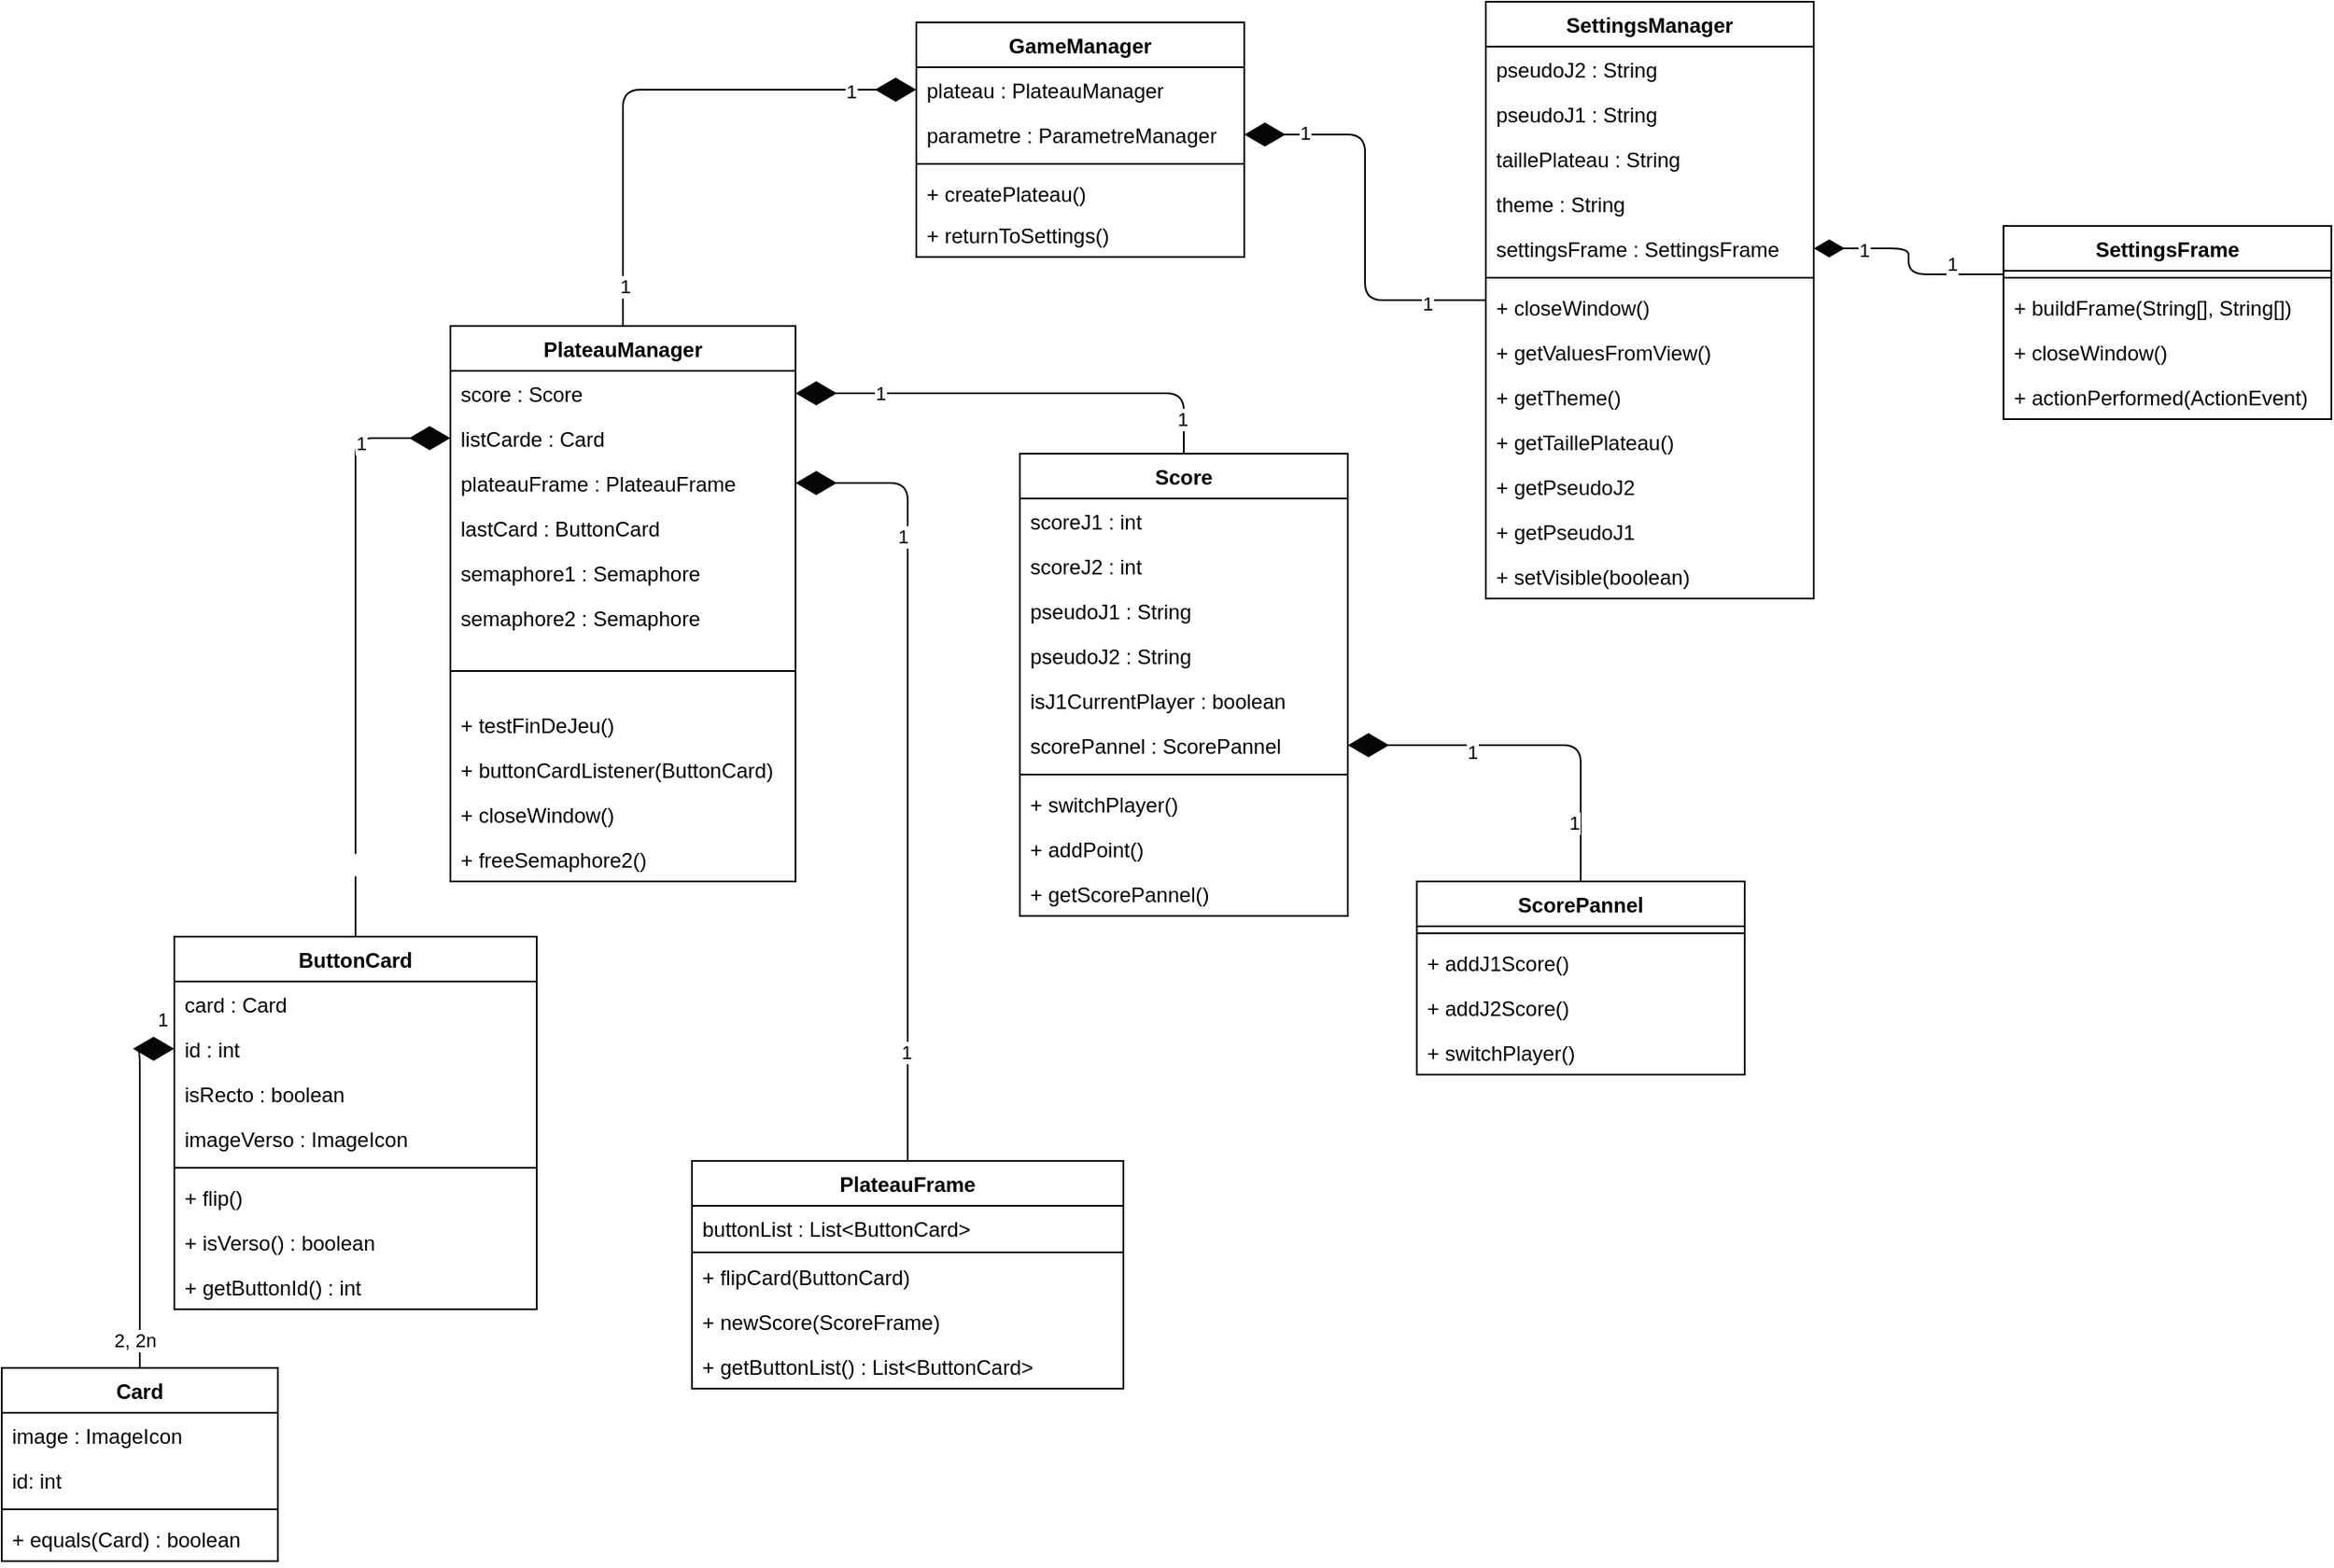 <mxfile>
    <diagram id="mufgjWaPS5o55hCOa_Um" name="Page-1">
        <mxGraphModel dx="1333" dy="227" grid="1" gridSize="10" guides="1" tooltips="1" connect="1" arrows="1" fold="1" page="1" pageScale="1" pageWidth="850" pageHeight="1100" math="0" shadow="0">
            <root>
                <mxCell id="0"/>
                <mxCell id="1" parent="0"/>
                <mxCell id="33" style="edgeStyle=orthogonalEdgeStyle;html=1;endArrow=diamondThin;endFill=1;endSize=21;startSize=11;jumpSize=7;strokeWidth=1;targetPerimeterSpacing=0;sourcePerimeterSpacing=0;strokeColor=#050505;exitX=0.5;exitY=0;exitDx=0;exitDy=0;" parent="1" source="3" target="32" edge="1">
                    <mxGeometry relative="1" as="geometry"/>
                </mxCell>
                <mxCell id="35" value="1" style="edgeLabel;html=1;align=center;verticalAlign=middle;resizable=0;points=[];" parent="33" vertex="1" connectable="0">
                    <mxGeometry x="0.883" y="1" relative="1" as="geometry">
                        <mxPoint x="5" y="-16" as="offset"/>
                    </mxGeometry>
                </mxCell>
                <mxCell id="36" value="2, 2n" style="edgeLabel;html=1;align=center;verticalAlign=middle;resizable=0;points=[];" parent="33" vertex="1" connectable="0">
                    <mxGeometry x="-0.909" relative="1" as="geometry">
                        <mxPoint x="-3" y="-7" as="offset"/>
                    </mxGeometry>
                </mxCell>
                <mxCell id="3" value="Card" style="swimlane;fontStyle=1;align=center;verticalAlign=top;childLayout=stackLayout;horizontal=1;startSize=26;horizontalStack=0;resizeParent=1;resizeParentMax=0;resizeLast=0;collapsible=1;marginBottom=0;" parent="1" vertex="1">
                    <mxGeometry x="-800" y="850" width="160" height="112" as="geometry"/>
                </mxCell>
                <mxCell id="4" value="image : ImageIcon " style="text;strokeColor=none;fillColor=none;align=left;verticalAlign=top;spacingLeft=4;spacingRight=4;overflow=hidden;rotatable=0;points=[[0,0.5],[1,0.5]];portConstraint=eastwest;" parent="3" vertex="1">
                    <mxGeometry y="26" width="160" height="26" as="geometry"/>
                </mxCell>
                <mxCell id="30" value="id: int " style="text;strokeColor=none;fillColor=none;align=left;verticalAlign=top;spacingLeft=4;spacingRight=4;overflow=hidden;rotatable=0;points=[[0,0.5],[1,0.5]];portConstraint=eastwest;" parent="3" vertex="1">
                    <mxGeometry y="52" width="160" height="26" as="geometry"/>
                </mxCell>
                <mxCell id="5" value="" style="line;strokeWidth=1;fillColor=none;align=left;verticalAlign=middle;spacingTop=-1;spacingLeft=3;spacingRight=3;rotatable=0;labelPosition=right;points=[];portConstraint=eastwest;strokeColor=inherit;" parent="3" vertex="1">
                    <mxGeometry y="78" width="160" height="8" as="geometry"/>
                </mxCell>
                <mxCell id="6" value="+ equals(Card) : boolean" style="text;strokeColor=none;fillColor=none;align=left;verticalAlign=top;spacingLeft=4;spacingRight=4;overflow=hidden;rotatable=0;points=[[0,0.5],[1,0.5]];portConstraint=eastwest;" parent="3" vertex="1">
                    <mxGeometry y="86" width="160" height="26" as="geometry"/>
                </mxCell>
                <mxCell id="73" style="edgeStyle=orthogonalEdgeStyle;html=1;entryX=0;entryY=0.5;entryDx=0;entryDy=0;strokeColor=#050505;endArrow=diamondThin;endFill=1;endSize=21;" parent="1" source="19" target="44" edge="1">
                    <mxGeometry relative="1" as="geometry"/>
                </mxCell>
                <mxCell id="74" value="1" style="edgeLabel;html=1;align=center;verticalAlign=middle;resizable=0;points=[];" parent="73" connectable="0" vertex="1">
                    <mxGeometry x="0.695" y="-3" relative="1" as="geometry">
                        <mxPoint as="offset"/>
                    </mxGeometry>
                </mxCell>
                <mxCell id="159" value="2,2n" style="edgeLabel;html=1;align=center;verticalAlign=middle;resizable=0;points=[];fontColor=#FFFFFF;" parent="73" vertex="1" connectable="0">
                    <mxGeometry x="-0.756" y="-1" relative="1" as="geometry">
                        <mxPoint as="offset"/>
                    </mxGeometry>
                </mxCell>
                <mxCell id="19" value="ButtonCard" style="swimlane;fontStyle=1;align=center;verticalAlign=top;childLayout=stackLayout;horizontal=1;startSize=26;horizontalStack=0;resizeParent=1;resizeParentMax=0;resizeLast=0;collapsible=1;marginBottom=0;" parent="1" vertex="1">
                    <mxGeometry x="-700" y="600" width="210" height="216" as="geometry">
                        <mxRectangle x="260" y="516" width="120" height="30" as="alternateBounds"/>
                    </mxGeometry>
                </mxCell>
                <mxCell id="20" value="card : Card" style="text;strokeColor=none;fillColor=none;align=left;verticalAlign=top;spacingLeft=4;spacingRight=4;overflow=hidden;rotatable=0;points=[[0,0.5],[1,0.5]];portConstraint=eastwest;" parent="19" vertex="1">
                    <mxGeometry y="26" width="210" height="26" as="geometry"/>
                </mxCell>
                <mxCell id="32" value="id : int" style="text;strokeColor=none;fillColor=none;align=left;verticalAlign=top;spacingLeft=4;spacingRight=4;overflow=hidden;rotatable=0;points=[[0,0.5],[1,0.5]];portConstraint=eastwest;" parent="19" vertex="1">
                    <mxGeometry y="52" width="210" height="26" as="geometry"/>
                </mxCell>
                <mxCell id="38" value="isRecto : boolean" style="text;strokeColor=none;fillColor=none;align=left;verticalAlign=top;spacingLeft=4;spacingRight=4;overflow=hidden;rotatable=0;points=[[0,0.5],[1,0.5]];portConstraint=eastwest;" parent="19" vertex="1">
                    <mxGeometry y="78" width="210" height="26" as="geometry"/>
                </mxCell>
                <mxCell id="39" value="imageVerso : ImageIcon" style="text;strokeColor=none;fillColor=none;align=left;verticalAlign=top;spacingLeft=4;spacingRight=4;overflow=hidden;rotatable=0;points=[[0,0.5],[1,0.5]];portConstraint=eastwest;" parent="19" vertex="1">
                    <mxGeometry y="104" width="210" height="26" as="geometry"/>
                </mxCell>
                <mxCell id="21" value="" style="line;strokeWidth=1;fillColor=none;align=left;verticalAlign=middle;spacingTop=-1;spacingLeft=3;spacingRight=3;rotatable=0;labelPosition=right;points=[];portConstraint=eastwest;strokeColor=inherit;" parent="19" vertex="1">
                    <mxGeometry y="130" width="210" height="8" as="geometry"/>
                </mxCell>
                <mxCell id="22" value="+ flip()" style="text;strokeColor=none;fillColor=none;align=left;verticalAlign=top;spacingLeft=4;spacingRight=4;overflow=hidden;rotatable=0;points=[[0,0.5],[1,0.5]];portConstraint=eastwest;" parent="19" vertex="1">
                    <mxGeometry y="138" width="210" height="26" as="geometry"/>
                </mxCell>
                <mxCell id="37" value="+ isVerso() : boolean" style="text;strokeColor=none;fillColor=none;align=left;verticalAlign=top;spacingLeft=4;spacingRight=4;overflow=hidden;rotatable=0;points=[[0,0.5],[1,0.5]];portConstraint=eastwest;" parent="19" vertex="1">
                    <mxGeometry y="164" width="210" height="26" as="geometry"/>
                </mxCell>
                <mxCell id="40" value="+ getButtonId() : int" style="text;strokeColor=none;fillColor=none;align=left;verticalAlign=top;spacingLeft=4;spacingRight=4;overflow=hidden;rotatable=0;points=[[0,0.5],[1,0.5]];portConstraint=eastwest;" parent="19" vertex="1">
                    <mxGeometry y="190" width="210" height="26" as="geometry"/>
                </mxCell>
                <mxCell id="83" style="edgeStyle=orthogonalEdgeStyle;html=1;entryX=0;entryY=0.5;entryDx=0;entryDy=0;strokeColor=#050505;endArrow=diamondThin;endFill=1;endSize=21;" parent="1" source="41" target="76" edge="1">
                    <mxGeometry relative="1" as="geometry"/>
                </mxCell>
                <mxCell id="84" value="1" style="edgeLabel;html=1;align=center;verticalAlign=middle;resizable=0;points=[];" parent="83" connectable="0" vertex="1">
                    <mxGeometry x="-0.846" y="-1" relative="1" as="geometry">
                        <mxPoint as="offset"/>
                    </mxGeometry>
                </mxCell>
                <mxCell id="85" value="1" style="edgeLabel;html=1;align=center;verticalAlign=middle;resizable=0;points=[];" parent="83" connectable="0" vertex="1">
                    <mxGeometry x="0.753" y="-1" relative="1" as="geometry">
                        <mxPoint as="offset"/>
                    </mxGeometry>
                </mxCell>
                <mxCell id="41" value="PlateauManager" style="swimlane;fontStyle=1;align=center;verticalAlign=top;childLayout=stackLayout;horizontal=1;startSize=26;horizontalStack=0;resizeParent=1;resizeParentMax=0;resizeLast=0;collapsible=1;marginBottom=0;" parent="1" vertex="1">
                    <mxGeometry x="-540" y="246" width="200" height="322" as="geometry">
                        <mxRectangle x="260" y="516" width="120" height="30" as="alternateBounds"/>
                    </mxGeometry>
                </mxCell>
                <mxCell id="43" value="score : Score" style="text;strokeColor=none;fillColor=none;align=left;verticalAlign=top;spacingLeft=4;spacingRight=4;overflow=hidden;rotatable=0;points=[[0,0.5],[1,0.5]];portConstraint=eastwest;" parent="41" vertex="1">
                    <mxGeometry y="26" width="200" height="26" as="geometry"/>
                </mxCell>
                <mxCell id="44" value="listCarde : Card" style="text;strokeColor=none;fillColor=none;align=left;verticalAlign=top;spacingLeft=4;spacingRight=4;overflow=hidden;rotatable=0;points=[[0,0.5],[1,0.5]];portConstraint=eastwest;" parent="41" vertex="1">
                    <mxGeometry y="52" width="200" height="26" as="geometry"/>
                </mxCell>
                <mxCell id="119" value="plateauFrame : PlateauFrame" style="text;strokeColor=none;fillColor=none;align=left;verticalAlign=top;spacingLeft=4;spacingRight=4;overflow=hidden;rotatable=0;points=[[0,0.5],[1,0.5]];portConstraint=eastwest;" parent="41" vertex="1">
                    <mxGeometry y="78" width="200" height="26" as="geometry"/>
                </mxCell>
                <mxCell id="164" value="lastCard : ButtonCard" style="text;strokeColor=none;fillColor=none;align=left;verticalAlign=top;spacingLeft=4;spacingRight=4;overflow=hidden;rotatable=0;points=[[0,0.5],[1,0.5]];portConstraint=eastwest;" parent="41" vertex="1">
                    <mxGeometry y="104" width="200" height="26" as="geometry"/>
                </mxCell>
                <mxCell id="165" value="semaphore1 : Semaphore" style="text;strokeColor=none;fillColor=none;align=left;verticalAlign=top;spacingLeft=4;spacingRight=4;overflow=hidden;rotatable=0;points=[[0,0.5],[1,0.5]];portConstraint=eastwest;" parent="41" vertex="1">
                    <mxGeometry y="130" width="200" height="26" as="geometry"/>
                </mxCell>
                <mxCell id="167" value="semaphore2 : Semaphore" style="text;strokeColor=none;fillColor=none;align=left;verticalAlign=top;spacingLeft=4;spacingRight=4;overflow=hidden;rotatable=0;points=[[0,0.5],[1,0.5]];portConstraint=eastwest;" parent="41" vertex="1">
                    <mxGeometry y="156" width="200" height="26" as="geometry"/>
                </mxCell>
                <mxCell id="46" value="" style="line;strokeWidth=1;fillColor=none;align=left;verticalAlign=middle;spacingTop=-1;spacingLeft=3;spacingRight=3;rotatable=0;labelPosition=right;points=[];portConstraint=eastwest;strokeColor=inherit;" parent="41" vertex="1">
                    <mxGeometry y="182" width="200" height="36" as="geometry"/>
                </mxCell>
                <mxCell id="47" value="+ testFinDeJeu() " style="text;strokeColor=none;fillColor=none;align=left;verticalAlign=top;spacingLeft=4;spacingRight=4;overflow=hidden;rotatable=0;points=[[0,0.5],[1,0.5]];portConstraint=eastwest;" parent="41" vertex="1">
                    <mxGeometry y="218" width="200" height="26" as="geometry"/>
                </mxCell>
                <mxCell id="48" value="+ buttonCardListener(ButtonCard) " style="text;strokeColor=none;fillColor=none;align=left;verticalAlign=top;spacingLeft=4;spacingRight=4;overflow=hidden;rotatable=0;points=[[0,0.5],[1,0.5]];portConstraint=eastwest;" parent="41" vertex="1">
                    <mxGeometry y="244" width="200" height="26" as="geometry"/>
                </mxCell>
                <mxCell id="127" value="+ closeWindow()" style="text;strokeColor=none;fillColor=none;align=left;verticalAlign=top;spacingLeft=4;spacingRight=4;overflow=hidden;rotatable=0;points=[[0,0.5],[1,0.5]];portConstraint=eastwest;" parent="41" vertex="1">
                    <mxGeometry y="270" width="200" height="26" as="geometry"/>
                </mxCell>
                <mxCell id="163" value="+ freeSemaphore2() " style="text;strokeColor=none;fillColor=none;align=left;verticalAlign=top;spacingLeft=4;spacingRight=4;overflow=hidden;rotatable=0;points=[[0,0.5],[1,0.5]];portConstraint=eastwest;fontStyle=0" parent="41" vertex="1">
                    <mxGeometry y="296" width="200" height="26" as="geometry"/>
                </mxCell>
                <mxCell id="67" style="edgeStyle=orthogonalEdgeStyle;html=1;strokeColor=#050505;endArrow=diamondThin;endFill=1;entryX=1;entryY=0.5;entryDx=0;entryDy=0;endSize=21;" parent="1" source="50" target="43" edge="1">
                    <mxGeometry relative="1" as="geometry"/>
                </mxCell>
                <mxCell id="68" value="1" style="edgeLabel;html=1;align=center;verticalAlign=middle;resizable=0;points=[];" parent="67" connectable="0" vertex="1">
                    <mxGeometry x="0.627" relative="1" as="geometry">
                        <mxPoint as="offset"/>
                    </mxGeometry>
                </mxCell>
                <mxCell id="69" value="1" style="edgeLabel;html=1;align=center;verticalAlign=middle;resizable=0;points=[];" parent="67" connectable="0" vertex="1">
                    <mxGeometry x="-0.846" y="1" relative="1" as="geometry">
                        <mxPoint as="offset"/>
                    </mxGeometry>
                </mxCell>
                <mxCell id="50" value="Score" style="swimlane;fontStyle=1;align=center;verticalAlign=top;childLayout=stackLayout;horizontal=1;startSize=26;horizontalStack=0;resizeParent=1;resizeParentMax=0;resizeLast=0;collapsible=1;marginBottom=0;" parent="1" vertex="1">
                    <mxGeometry x="-210" y="320" width="190" height="268" as="geometry">
                        <mxRectangle x="260" y="516" width="120" height="30" as="alternateBounds"/>
                    </mxGeometry>
                </mxCell>
                <mxCell id="51" value="scoreJ1 : int" style="text;strokeColor=none;fillColor=none;align=left;verticalAlign=top;spacingLeft=4;spacingRight=4;overflow=hidden;rotatable=0;points=[[0,0.5],[1,0.5]];portConstraint=eastwest;" parent="50" vertex="1">
                    <mxGeometry y="26" width="190" height="26" as="geometry"/>
                </mxCell>
                <mxCell id="52" value="scoreJ2 : int" style="text;strokeColor=none;fillColor=none;align=left;verticalAlign=top;spacingLeft=4;spacingRight=4;overflow=hidden;rotatable=0;points=[[0,0.5],[1,0.5]];portConstraint=eastwest;" parent="50" vertex="1">
                    <mxGeometry y="52" width="190" height="26" as="geometry"/>
                </mxCell>
                <mxCell id="53" value="pseudoJ1 : String" style="text;strokeColor=none;fillColor=none;align=left;verticalAlign=top;spacingLeft=4;spacingRight=4;overflow=hidden;rotatable=0;points=[[0,0.5],[1,0.5]];portConstraint=eastwest;" parent="50" vertex="1">
                    <mxGeometry y="78" width="190" height="26" as="geometry"/>
                </mxCell>
                <mxCell id="57" value="pseudoJ2 : String" style="text;strokeColor=none;fillColor=none;align=left;verticalAlign=top;spacingLeft=4;spacingRight=4;overflow=hidden;rotatable=0;points=[[0,0.5],[1,0.5]];portConstraint=eastwest;" parent="50" vertex="1">
                    <mxGeometry y="104" width="190" height="26" as="geometry"/>
                </mxCell>
                <mxCell id="58" value="isJ1CurrentPlayer : boolean" style="text;strokeColor=none;fillColor=none;align=left;verticalAlign=top;spacingLeft=4;spacingRight=4;overflow=hidden;rotatable=0;points=[[0,0.5],[1,0.5]];portConstraint=eastwest;" parent="50" vertex="1">
                    <mxGeometry y="130" width="190" height="26" as="geometry"/>
                </mxCell>
                <mxCell id="142" value="scorePannel : ScorePannel" style="text;strokeColor=none;fillColor=none;align=left;verticalAlign=top;spacingLeft=4;spacingRight=4;overflow=hidden;rotatable=0;points=[[0,0.5],[1,0.5]];portConstraint=eastwest;fontStyle=0" parent="50" vertex="1">
                    <mxGeometry y="156" width="190" height="26" as="geometry"/>
                </mxCell>
                <mxCell id="54" value="" style="line;strokeWidth=1;fillColor=none;align=left;verticalAlign=middle;spacingTop=-1;spacingLeft=3;spacingRight=3;rotatable=0;labelPosition=right;points=[];portConstraint=eastwest;strokeColor=inherit;" parent="50" vertex="1">
                    <mxGeometry y="182" width="190" height="8" as="geometry"/>
                </mxCell>
                <mxCell id="55" value="+ switchPlayer() " style="text;strokeColor=none;fillColor=none;align=left;verticalAlign=top;spacingLeft=4;spacingRight=4;overflow=hidden;rotatable=0;points=[[0,0.5],[1,0.5]];portConstraint=eastwest;" parent="50" vertex="1">
                    <mxGeometry y="190" width="190" height="26" as="geometry"/>
                </mxCell>
                <mxCell id="145" value="+ addPoint()" style="text;strokeColor=none;fillColor=none;align=left;verticalAlign=top;spacingLeft=4;spacingRight=4;overflow=hidden;rotatable=0;points=[[0,0.5],[1,0.5]];portConstraint=eastwest;" parent="50" vertex="1">
                    <mxGeometry y="216" width="190" height="26" as="geometry"/>
                </mxCell>
                <mxCell id="146" value="+ getScorePannel()" style="text;strokeColor=none;fillColor=none;align=left;verticalAlign=top;spacingLeft=4;spacingRight=4;overflow=hidden;rotatable=0;points=[[0,0.5],[1,0.5]];portConstraint=eastwest;" parent="50" vertex="1">
                    <mxGeometry y="242" width="190" height="26" as="geometry"/>
                </mxCell>
                <mxCell id="75" value="GameManager" style="swimlane;fontStyle=1;align=center;verticalAlign=top;childLayout=stackLayout;horizontal=1;startSize=26;horizontalStack=0;resizeParent=1;resizeParentMax=0;resizeLast=0;collapsible=1;marginBottom=0;" parent="1" vertex="1">
                    <mxGeometry x="-270" y="70" width="190" height="136" as="geometry">
                        <mxRectangle x="260" y="516" width="120" height="30" as="alternateBounds"/>
                    </mxGeometry>
                </mxCell>
                <mxCell id="76" value="plateau : PlateauManager" style="text;strokeColor=none;fillColor=none;align=left;verticalAlign=top;spacingLeft=4;spacingRight=4;overflow=hidden;rotatable=0;points=[[0,0.5],[1,0.5]];portConstraint=eastwest;" parent="75" vertex="1">
                    <mxGeometry y="26" width="190" height="26" as="geometry"/>
                </mxCell>
                <mxCell id="77" value="parametre : ParametreManager" style="text;strokeColor=none;fillColor=none;align=left;verticalAlign=top;spacingLeft=4;spacingRight=4;overflow=hidden;rotatable=0;points=[[0,0.5],[1,0.5]];portConstraint=eastwest;" parent="75" vertex="1">
                    <mxGeometry y="52" width="190" height="26" as="geometry"/>
                </mxCell>
                <mxCell id="81" value="" style="line;strokeWidth=1;fillColor=none;align=left;verticalAlign=middle;spacingTop=-1;spacingLeft=3;spacingRight=3;rotatable=0;labelPosition=right;points=[];portConstraint=eastwest;strokeColor=inherit;" parent="75" vertex="1">
                    <mxGeometry y="78" width="190" height="8" as="geometry"/>
                </mxCell>
                <mxCell id="82" value="+ createPlateau() " style="text;strokeColor=none;fillColor=none;align=left;verticalAlign=top;spacingLeft=4;spacingRight=4;overflow=hidden;rotatable=0;points=[[0,0.5],[1,0.5]];portConstraint=eastwest;" parent="75" vertex="1">
                    <mxGeometry y="86" width="190" height="24" as="geometry"/>
                </mxCell>
                <mxCell id="160" value="+ returnToSettings()" style="text;strokeColor=none;fillColor=none;align=left;verticalAlign=top;spacingLeft=4;spacingRight=4;overflow=hidden;rotatable=0;points=[[0,0.5],[1,0.5]];portConstraint=eastwest;" parent="75" vertex="1">
                    <mxGeometry y="110" width="190" height="26" as="geometry"/>
                </mxCell>
                <mxCell id="94" style="edgeStyle=orthogonalEdgeStyle;html=1;entryX=1;entryY=0.5;entryDx=0;entryDy=0;strokeColor=#050505;endArrow=diamondThin;endFill=1;endSize=21;" parent="1" source="86" target="77" edge="1">
                    <mxGeometry relative="1" as="geometry"/>
                </mxCell>
                <mxCell id="95" value="1" style="edgeLabel;html=1;align=center;verticalAlign=middle;resizable=0;points=[];" parent="94" connectable="0" vertex="1">
                    <mxGeometry x="0.709" y="-1" relative="1" as="geometry">
                        <mxPoint as="offset"/>
                    </mxGeometry>
                </mxCell>
                <mxCell id="96" value="1" style="edgeLabel;html=1;align=center;verticalAlign=middle;resizable=0;points=[];" parent="94" connectable="0" vertex="1">
                    <mxGeometry x="-0.709" y="2" relative="1" as="geometry">
                        <mxPoint as="offset"/>
                    </mxGeometry>
                </mxCell>
                <mxCell id="86" value="SettingsManager" style="swimlane;fontStyle=1;align=center;verticalAlign=top;childLayout=stackLayout;horizontal=1;startSize=26;horizontalStack=0;resizeParent=1;resizeParentMax=0;resizeLast=0;collapsible=1;marginBottom=0;" parent="1" vertex="1">
                    <mxGeometry x="60" y="58" width="190" height="346" as="geometry">
                        <mxRectangle x="260" y="516" width="120" height="30" as="alternateBounds"/>
                    </mxGeometry>
                </mxCell>
                <mxCell id="90" value="pseudoJ2 : String" style="text;strokeColor=none;fillColor=none;align=left;verticalAlign=top;spacingLeft=4;spacingRight=4;overflow=hidden;rotatable=0;points=[[0,0.5],[1,0.5]];portConstraint=eastwest;" parent="86" vertex="1">
                    <mxGeometry y="26" width="190" height="26" as="geometry"/>
                </mxCell>
                <mxCell id="91" value="pseudoJ1 : String" style="text;strokeColor=none;fillColor=none;align=left;verticalAlign=top;spacingLeft=4;spacingRight=4;overflow=hidden;rotatable=0;points=[[0,0.5],[1,0.5]];portConstraint=eastwest;" parent="86" vertex="1">
                    <mxGeometry y="52" width="190" height="26" as="geometry"/>
                </mxCell>
                <mxCell id="98" value="taillePlateau : String" style="text;strokeColor=none;fillColor=none;align=left;verticalAlign=top;spacingLeft=4;spacingRight=4;overflow=hidden;rotatable=0;points=[[0,0.5],[1,0.5]];portConstraint=eastwest;" parent="86" vertex="1">
                    <mxGeometry y="78" width="190" height="26" as="geometry"/>
                </mxCell>
                <mxCell id="97" value="theme : String" style="text;strokeColor=none;fillColor=none;align=left;verticalAlign=top;spacingLeft=4;spacingRight=4;overflow=hidden;rotatable=0;points=[[0,0.5],[1,0.5]];portConstraint=eastwest;" parent="86" vertex="1">
                    <mxGeometry y="104" width="190" height="26" as="geometry"/>
                </mxCell>
                <mxCell id="114" value="settingsFrame : SettingsFrame" style="text;strokeColor=none;fillColor=none;align=left;verticalAlign=top;spacingLeft=4;spacingRight=4;overflow=hidden;rotatable=0;points=[[0,0.5],[1,0.5]];portConstraint=eastwest;" parent="86" vertex="1">
                    <mxGeometry y="130" width="190" height="26" as="geometry"/>
                </mxCell>
                <mxCell id="92" value="" style="line;strokeWidth=1;fillColor=none;align=left;verticalAlign=middle;spacingTop=-1;spacingLeft=3;spacingRight=3;rotatable=0;labelPosition=right;points=[];portConstraint=eastwest;strokeColor=inherit;" parent="86" vertex="1">
                    <mxGeometry y="156" width="190" height="8" as="geometry"/>
                </mxCell>
                <mxCell id="177" value="+ closeWindow()" style="text;strokeColor=none;fillColor=none;align=left;verticalAlign=top;spacingLeft=4;spacingRight=4;overflow=hidden;rotatable=0;points=[[0,0.5],[1,0.5]];portConstraint=eastwest;fontColor=#050505;" vertex="1" parent="86">
                    <mxGeometry y="164" width="190" height="26" as="geometry"/>
                </mxCell>
                <mxCell id="176" value="+ getValuesFromView()" style="text;strokeColor=none;fillColor=none;align=left;verticalAlign=top;spacingLeft=4;spacingRight=4;overflow=hidden;rotatable=0;points=[[0,0.5],[1,0.5]];portConstraint=eastwest;fontColor=#050505;" vertex="1" parent="86">
                    <mxGeometry y="190" width="190" height="26" as="geometry"/>
                </mxCell>
                <mxCell id="175" value="+ getTheme()" style="text;strokeColor=none;fillColor=none;align=left;verticalAlign=top;spacingLeft=4;spacingRight=4;overflow=hidden;rotatable=0;points=[[0,0.5],[1,0.5]];portConstraint=eastwest;fontColor=#050505;" vertex="1" parent="86">
                    <mxGeometry y="216" width="190" height="26" as="geometry"/>
                </mxCell>
                <mxCell id="174" value="+ getTaillePlateau()" style="text;strokeColor=none;fillColor=none;align=left;verticalAlign=top;spacingLeft=4;spacingRight=4;overflow=hidden;rotatable=0;points=[[0,0.5],[1,0.5]];portConstraint=eastwest;fontColor=#050505;" vertex="1" parent="86">
                    <mxGeometry y="242" width="190" height="26" as="geometry"/>
                </mxCell>
                <mxCell id="173" value="+ getPseudoJ2" style="text;strokeColor=none;fillColor=none;align=left;verticalAlign=top;spacingLeft=4;spacingRight=4;overflow=hidden;rotatable=0;points=[[0,0.5],[1,0.5]];portConstraint=eastwest;fontColor=#050505;" vertex="1" parent="86">
                    <mxGeometry y="268" width="190" height="26" as="geometry"/>
                </mxCell>
                <mxCell id="172" value="+ getPseudoJ1" style="text;strokeColor=none;fillColor=none;align=left;verticalAlign=top;spacingLeft=4;spacingRight=4;overflow=hidden;rotatable=0;points=[[0,0.5],[1,0.5]];portConstraint=eastwest;fontColor=#050505;" vertex="1" parent="86">
                    <mxGeometry y="294" width="190" height="26" as="geometry"/>
                </mxCell>
                <mxCell id="171" value="+ setVisible(boolean)" style="text;strokeColor=none;fillColor=none;align=left;verticalAlign=top;spacingLeft=4;spacingRight=4;overflow=hidden;rotatable=0;points=[[0,0.5],[1,0.5]];portConstraint=eastwest;" vertex="1" parent="86">
                    <mxGeometry y="320" width="190" height="26" as="geometry"/>
                </mxCell>
                <mxCell id="116" style="edgeStyle=orthogonalEdgeStyle;html=1;entryX=1;entryY=0.5;entryDx=0;entryDy=0;endArrow=diamondThin;endFill=1;strokeColor=#050505;strokeWidth=1;endSize=15;exitX=0;exitY=0.25;exitDx=0;exitDy=0;" parent="1" source="106" target="114" edge="1">
                    <mxGeometry relative="1" as="geometry"/>
                </mxCell>
                <mxCell id="153" value="&lt;font color=&quot;#050505&quot;&gt;1&lt;/font&gt;" style="edgeLabel;html=1;align=center;verticalAlign=middle;resizable=0;points=[];fontColor=#FFFFFF;" parent="116" vertex="1" connectable="0">
                    <mxGeometry x="0.545" y="1" relative="1" as="geometry">
                        <mxPoint as="offset"/>
                    </mxGeometry>
                </mxCell>
                <mxCell id="154" value="&lt;font color=&quot;#000000&quot;&gt;1&lt;/font&gt;" style="edgeLabel;html=1;align=center;verticalAlign=middle;resizable=0;points=[];fontColor=#FFFFFF;" parent="116" vertex="1" connectable="0">
                    <mxGeometry x="-0.564" y="-1" relative="1" as="geometry">
                        <mxPoint x="-3" y="-5" as="offset"/>
                    </mxGeometry>
                </mxCell>
                <mxCell id="106" value="SettingsFrame" style="swimlane;fontStyle=1;align=center;verticalAlign=top;childLayout=stackLayout;horizontal=1;startSize=26;horizontalStack=0;resizeParent=1;resizeParentMax=0;resizeLast=0;collapsible=1;marginBottom=0;" parent="1" vertex="1">
                    <mxGeometry x="360" y="188" width="190" height="112" as="geometry">
                        <mxRectangle x="260" y="516" width="120" height="30" as="alternateBounds"/>
                    </mxGeometry>
                </mxCell>
                <mxCell id="111" value="" style="line;strokeWidth=1;fillColor=none;align=left;verticalAlign=middle;spacingTop=-1;spacingLeft=3;spacingRight=3;rotatable=0;labelPosition=right;points=[];portConstraint=eastwest;strokeColor=inherit;" parent="106" vertex="1">
                    <mxGeometry y="26" width="190" height="8" as="geometry"/>
                </mxCell>
                <mxCell id="148" value="+ buildFrame(String[], String[])" style="text;strokeColor=none;fillColor=none;align=left;verticalAlign=top;spacingLeft=4;spacingRight=4;overflow=hidden;rotatable=0;points=[[0,0.5],[1,0.5]];portConstraint=eastwest;" parent="106" vertex="1">
                    <mxGeometry y="34" width="190" height="26" as="geometry"/>
                </mxCell>
                <mxCell id="149" value="+ closeWindow()" style="text;strokeColor=none;fillColor=none;align=left;verticalAlign=top;spacingLeft=4;spacingRight=4;overflow=hidden;rotatable=0;points=[[0,0.5],[1,0.5]];portConstraint=eastwest;" parent="106" vertex="1">
                    <mxGeometry y="60" width="190" height="26" as="geometry"/>
                </mxCell>
                <mxCell id="168" value="+ actionPerformed(ActionEvent)" style="text;strokeColor=none;fillColor=none;align=left;verticalAlign=top;spacingLeft=4;spacingRight=4;overflow=hidden;rotatable=0;points=[[0,0.5],[1,0.5]];portConstraint=eastwest;" parent="106" vertex="1">
                    <mxGeometry y="86" width="190" height="26" as="geometry"/>
                </mxCell>
                <mxCell id="155" style="edgeStyle=orthogonalEdgeStyle;html=1;entryX=1;entryY=0.5;entryDx=0;entryDy=0;fontColor=#FFFFFF;strokeColor=#050505;endArrow=diamondThin;endFill=1;endSize=21;" parent="1" source="117" target="119" edge="1">
                    <mxGeometry relative="1" as="geometry"/>
                </mxCell>
                <mxCell id="157" value="&lt;font color=&quot;#050505&quot;&gt;1&lt;/font&gt;" style="edgeLabel;html=1;align=center;verticalAlign=middle;resizable=0;points=[];fontColor=#FFFFFF;" parent="155" vertex="1" connectable="0">
                    <mxGeometry x="-0.725" y="1" relative="1" as="geometry">
                        <mxPoint as="offset"/>
                    </mxGeometry>
                </mxCell>
                <mxCell id="158" value="&lt;font color=&quot;#050505&quot;&gt;1&lt;/font&gt;" style="edgeLabel;html=1;align=center;verticalAlign=middle;resizable=0;points=[];fontColor=#FFFFFF;" parent="155" vertex="1" connectable="0">
                    <mxGeometry x="0.582" y="3" relative="1" as="geometry">
                        <mxPoint as="offset"/>
                    </mxGeometry>
                </mxCell>
                <mxCell id="117" value="PlateauFrame" style="swimlane;fontStyle=1;align=center;verticalAlign=top;childLayout=stackLayout;horizontal=1;startSize=26;horizontalStack=0;resizeParent=1;resizeParentMax=0;resizeLast=0;collapsible=1;marginBottom=0;" parent="1" vertex="1">
                    <mxGeometry x="-400" y="730" width="250" height="132" as="geometry">
                        <mxRectangle x="260" y="516" width="120" height="30" as="alternateBounds"/>
                    </mxGeometry>
                </mxCell>
                <mxCell id="126" value="buttonList : List&lt;ButtonCard&gt;" style="text;strokeColor=none;fillColor=none;align=left;verticalAlign=top;spacingLeft=4;spacingRight=4;overflow=hidden;rotatable=0;points=[[0,0.5],[1,0.5]];portConstraint=eastwest;" parent="117" vertex="1">
                    <mxGeometry y="26" width="250" height="26" as="geometry"/>
                </mxCell>
                <mxCell id="123" style="line;strokeWidth=1;fillColor=none;align=left;verticalAlign=middle;spacingTop=-1;spacingLeft=3;spacingRight=3;rotatable=0;labelPosition=right;points=[];portConstraint=eastwest;strokeColor=inherit;" parent="117" vertex="1">
                    <mxGeometry y="52" width="250" height="2" as="geometry"/>
                </mxCell>
                <mxCell id="132" value="+ flipCard(ButtonCard) " style="text;strokeColor=none;fillColor=none;align=left;verticalAlign=top;spacingLeft=4;spacingRight=4;overflow=hidden;rotatable=0;points=[[0,0.5],[1,0.5]];portConstraint=eastwest;" parent="117" vertex="1">
                    <mxGeometry y="54" width="250" height="26" as="geometry"/>
                </mxCell>
                <mxCell id="133" value="+ newScore(ScoreFrame)" style="text;strokeColor=none;fillColor=none;align=left;verticalAlign=top;spacingLeft=4;spacingRight=4;overflow=hidden;rotatable=0;points=[[0,0.5],[1,0.5]];portConstraint=eastwest;" parent="117" vertex="1">
                    <mxGeometry y="80" width="250" height="26" as="geometry"/>
                </mxCell>
                <mxCell id="156" value="+ getButtonList() : List&lt;ButtonCard&gt;" style="text;strokeColor=none;fillColor=none;align=left;verticalAlign=top;spacingLeft=4;spacingRight=4;overflow=hidden;rotatable=0;points=[[0,0.5],[1,0.5]];portConstraint=eastwest;" parent="117" vertex="1">
                    <mxGeometry y="106" width="250" height="26" as="geometry"/>
                </mxCell>
                <mxCell id="147" style="edgeStyle=orthogonalEdgeStyle;html=1;entryX=1;entryY=0.5;entryDx=0;entryDy=0;strokeColor=#050505;endArrow=diamondThin;endFill=1;endSize=21;" parent="1" source="134" target="142" edge="1">
                    <mxGeometry relative="1" as="geometry"/>
                </mxCell>
                <mxCell id="169" value="1" style="edgeLabel;html=1;align=center;verticalAlign=middle;resizable=0;points=[];" parent="147" vertex="1" connectable="0">
                    <mxGeometry x="0.327" y="4" relative="1" as="geometry">
                        <mxPoint as="offset"/>
                    </mxGeometry>
                </mxCell>
                <mxCell id="170" value="1" style="edgeLabel;html=1;align=center;verticalAlign=middle;resizable=0;points=[];" parent="147" vertex="1" connectable="0">
                    <mxGeometry x="-0.684" y="4" relative="1" as="geometry">
                        <mxPoint as="offset"/>
                    </mxGeometry>
                </mxCell>
                <mxCell id="134" value="ScorePannel" style="swimlane;fontStyle=1;align=center;verticalAlign=top;childLayout=stackLayout;horizontal=1;startSize=26;horizontalStack=0;resizeParent=1;resizeParentMax=0;resizeLast=0;collapsible=1;marginBottom=0;" parent="1" vertex="1">
                    <mxGeometry x="20" y="568" width="190" height="112" as="geometry">
                        <mxRectangle x="260" y="516" width="120" height="30" as="alternateBounds"/>
                    </mxGeometry>
                </mxCell>
                <mxCell id="140" value="" style="line;strokeWidth=1;fillColor=none;align=left;verticalAlign=middle;spacingTop=-1;spacingLeft=3;spacingRight=3;rotatable=0;labelPosition=right;points=[];portConstraint=eastwest;strokeColor=inherit;" parent="134" vertex="1">
                    <mxGeometry y="26" width="190" height="8" as="geometry"/>
                </mxCell>
                <mxCell id="141" value="+ addJ1Score()" style="text;strokeColor=none;fillColor=none;align=left;verticalAlign=top;spacingLeft=4;spacingRight=4;overflow=hidden;rotatable=0;points=[[0,0.5],[1,0.5]];portConstraint=eastwest;" parent="134" vertex="1">
                    <mxGeometry y="34" width="190" height="26" as="geometry"/>
                </mxCell>
                <mxCell id="143" value="+ addJ2Score()" style="text;strokeColor=none;fillColor=none;align=left;verticalAlign=top;spacingLeft=4;spacingRight=4;overflow=hidden;rotatable=0;points=[[0,0.5],[1,0.5]];portConstraint=eastwest;" parent="134" vertex="1">
                    <mxGeometry y="60" width="190" height="26" as="geometry"/>
                </mxCell>
                <mxCell id="144" value="+ switchPlayer()" style="text;strokeColor=none;fillColor=none;align=left;verticalAlign=top;spacingLeft=4;spacingRight=4;overflow=hidden;rotatable=0;points=[[0,0.5],[1,0.5]];portConstraint=eastwest;" parent="134" vertex="1">
                    <mxGeometry y="86" width="190" height="26" as="geometry"/>
                </mxCell>
            </root>
        </mxGraphModel>
    </diagram>
</mxfile>